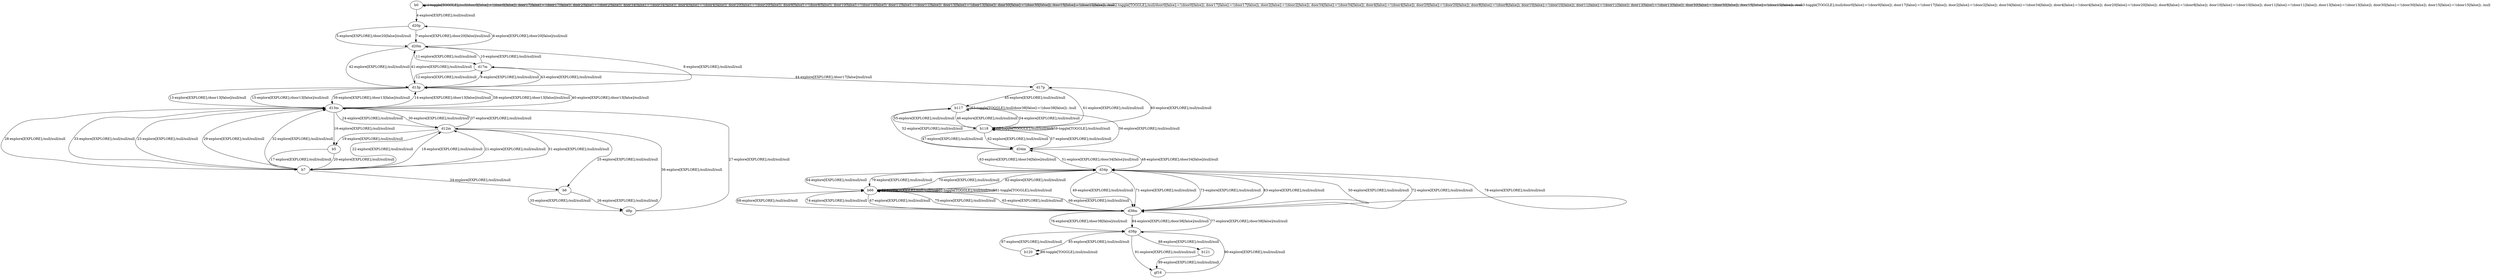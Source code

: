# Total number of goals covered by this test: 2
# b121 --> gf16
# b120 --> b120

digraph g {
"b0" -> "b0" [label = "1-toggle[TOGGLE];/null/door0[false]:=!(door0[false]); door17[false]:=!(door17[false]); door2[false]:=!(door2[false]); door34[false]:=!(door34[false]); door4[false]:=!(door4[false]); door20[false]:=!(door20[false]); door8[false]:=!(door8[false]); door10[false]:=!(door10[false]); door11[false]:=!(door11[false]); door13[false]:=!(door13[false]); door30[false]:=!(door30[false]); door15[false]:=!(door15[false]); /null"];
"b0" -> "b0" [label = "2-toggle[TOGGLE];/null/door0[false]:=!(door0[false]); door17[false]:=!(door17[false]); door2[false]:=!(door2[false]); door34[false]:=!(door34[false]); door4[false]:=!(door4[false]); door20[false]:=!(door20[false]); door8[false]:=!(door8[false]); door10[false]:=!(door10[false]); door11[false]:=!(door11[false]); door13[false]:=!(door13[false]); door30[false]:=!(door30[false]); door15[false]:=!(door15[false]); /null"];
"b0" -> "b0" [label = "3-toggle[TOGGLE];/null/door0[false]:=!(door0[false]); door17[false]:=!(door17[false]); door2[false]:=!(door2[false]); door34[false]:=!(door34[false]); door4[false]:=!(door4[false]); door20[false]:=!(door20[false]); door8[false]:=!(door8[false]); door10[false]:=!(door10[false]); door11[false]:=!(door11[false]); door13[false]:=!(door13[false]); door30[false]:=!(door30[false]); door15[false]:=!(door15[false]); /null"];
"b0" -> "d20p" [label = "4-explore[EXPLORE];/null/null/null"];
"d20p" -> "d20m" [label = "5-explore[EXPLORE];/door20[false]/null/null"];
"d20m" -> "d20p" [label = "6-explore[EXPLORE];/door20[false]/null/null"];
"d20p" -> "d20m" [label = "7-explore[EXPLORE];/door20[false]/null/null"];
"d20m" -> "d13p" [label = "8-explore[EXPLORE];/null/null/null"];
"d13p" -> "d17m" [label = "9-explore[EXPLORE];/null/null/null"];
"d17m" -> "d20m" [label = "10-explore[EXPLORE];/null/null/null"];
"d20m" -> "d17m" [label = "11-explore[EXPLORE];/null/null/null"];
"d17m" -> "d13p" [label = "12-explore[EXPLORE];/null/null/null"];
"d13p" -> "d13m" [label = "13-explore[EXPLORE];/door13[false]/null/null"];
"d13m" -> "d13p" [label = "14-explore[EXPLORE];/door13[false]/null/null"];
"d13p" -> "d13m" [label = "15-explore[EXPLORE];/door13[false]/null/null"];
"d13m" -> "b5" [label = "16-explore[EXPLORE];/null/null/null"];
"b5" -> "b7" [label = "17-explore[EXPLORE];/null/null/null"];
"b7" -> "d12m" [label = "18-explore[EXPLORE];/null/null/null"];
"d12m" -> "b5" [label = "19-explore[EXPLORE];/null/null/null"];
"b5" -> "b7" [label = "20-explore[EXPLORE];/null/null/null"];
"b7" -> "d12m" [label = "21-explore[EXPLORE];/null/null/null"];
"d12m" -> "b7" [label = "22-explore[EXPLORE];/null/null/null"];
"b7" -> "d13m" [label = "23-explore[EXPLORE];/null/null/null"];
"d13m" -> "d12m" [label = "24-explore[EXPLORE];/null/null/null"];
"d12m" -> "b6" [label = "25-explore[EXPLORE];/null/null/null"];
"b6" -> "d8p" [label = "26-explore[EXPLORE];/null/null/null"];
"d8p" -> "d13m" [label = "27-explore[EXPLORE];/null/null/null"];
"d13m" -> "b7" [label = "28-explore[EXPLORE];/null/null/null"];
"b7" -> "d13m" [label = "29-explore[EXPLORE];/null/null/null"];
"d13m" -> "d12m" [label = "30-explore[EXPLORE];/null/null/null"];
"d12m" -> "b7" [label = "31-explore[EXPLORE];/null/null/null"];
"b7" -> "d13m" [label = "32-explore[EXPLORE];/null/null/null"];
"d13m" -> "b7" [label = "33-explore[EXPLORE];/null/null/null"];
"b7" -> "b6" [label = "34-explore[EXPLORE];/null/null/null"];
"b6" -> "d8p" [label = "35-explore[EXPLORE];/null/null/null"];
"d8p" -> "d12m" [label = "36-explore[EXPLORE];/null/null/null"];
"d12m" -> "d13m" [label = "37-explore[EXPLORE];/null/null/null"];
"d13m" -> "d13p" [label = "38-explore[EXPLORE];/door13[false]/null/null"];
"d13p" -> "d13m" [label = "39-explore[EXPLORE];/door13[false]/null/null"];
"d13m" -> "d13p" [label = "40-explore[EXPLORE];/door13[false]/null/null"];
"d13p" -> "d20m" [label = "41-explore[EXPLORE];/null/null/null"];
"d20m" -> "d13p" [label = "42-explore[EXPLORE];/null/null/null"];
"d13p" -> "d17m" [label = "43-explore[EXPLORE];/null/null/null"];
"d17m" -> "d17p" [label = "44-explore[EXPLORE];/door17[false]/null/null"];
"d17p" -> "b117" [label = "45-explore[EXPLORE];/null/null/null"];
"b117" -> "b118" [label = "46-explore[EXPLORE];/null/null/null"];
"b118" -> "d34m" [label = "47-explore[EXPLORE];/null/null/null"];
"d34m" -> "d34p" [label = "48-explore[EXPLORE];/door34[false]/null/null"];
"d34p" -> "d38m" [label = "49-explore[EXPLORE];/null/null/null"];
"d38m" -> "d34p" [label = "50-explore[EXPLORE];/null/null/null"];
"d34p" -> "d34m" [label = "51-explore[EXPLORE];/door34[false]/null/null"];
"d34m" -> "b117" [label = "52-explore[EXPLORE];/null/null/null"];
"b117" -> "b117" [label = "53-toggle[TOGGLE];/null/door38[false]:=!(door38[false]); /null"];
"b117" -> "b118" [label = "54-explore[EXPLORE];/null/null/null"];
"b118" -> "b117" [label = "55-explore[EXPLORE];/null/null/null"];
"b117" -> "d34m" [label = "56-explore[EXPLORE];/null/null/null"];
"d34m" -> "b118" [label = "57-explore[EXPLORE];/null/null/null"];
"b118" -> "b118" [label = "58-toggle[TOGGLE];/null/null/null"];
"b118" -> "b118" [label = "59-toggle[TOGGLE];/null/null/null"];
"b118" -> "d17p" [label = "60-explore[EXPLORE];/null/null/null"];
"d17p" -> "b118" [label = "61-explore[EXPLORE];/null/null/null"];
"b118" -> "d34m" [label = "62-explore[EXPLORE];/null/null/null"];
"d34m" -> "d34p" [label = "63-explore[EXPLORE];/door34[false]/null/null"];
"d34p" -> "b66" [label = "64-explore[EXPLORE];/null/null/null"];
"b66" -> "d38m" [label = "65-explore[EXPLORE];/null/null/null"];
"d38m" -> "b66" [label = "66-explore[EXPLORE];/null/null/null"];
"b66" -> "d38m" [label = "67-explore[EXPLORE];/null/null/null"];
"d38m" -> "b66" [label = "68-explore[EXPLORE];/null/null/null"];
"b66" -> "b66" [label = "69-toggle[TOGGLE];/null/null/null"];
"b66" -> "d34p" [label = "70-explore[EXPLORE];/null/null/null"];
"d34p" -> "d38m" [label = "71-explore[EXPLORE];/null/null/null"];
"d38m" -> "d34p" [label = "72-explore[EXPLORE];/null/null/null"];
"d34p" -> "d38m" [label = "73-explore[EXPLORE];/null/null/null"];
"d38m" -> "b66" [label = "74-explore[EXPLORE];/null/null/null"];
"b66" -> "d38m" [label = "75-explore[EXPLORE];/null/null/null"];
"d38m" -> "d38p" [label = "76-explore[EXPLORE];/door38[false]/null/null"];
"d38p" -> "d38m" [label = "77-explore[EXPLORE];/door38[false]/null/null"];
"d38m" -> "d34p" [label = "78-explore[EXPLORE];/null/null/null"];
"d34p" -> "b66" [label = "79-explore[EXPLORE];/null/null/null"];
"b66" -> "b66" [label = "80-toggle[TOGGLE];/null/null/null"];
"b66" -> "b66" [label = "81-toggle[TOGGLE];/null/null/null"];
"b66" -> "d34p" [label = "82-explore[EXPLORE];/null/null/null"];
"d34p" -> "d38m" [label = "83-explore[EXPLORE];/null/null/null"];
"d38m" -> "d38p" [label = "84-explore[EXPLORE];/door38[false]/null/null"];
"d38p" -> "b120" [label = "85-explore[EXPLORE];/null/null/null"];
"b120" -> "b120" [label = "86-toggle[TOGGLE];/null/null/null"];
"b120" -> "d38p" [label = "87-explore[EXPLORE];/null/null/null"];
"d38p" -> "b121" [label = "88-explore[EXPLORE];/null/null/null"];
"b121" -> "gf16" [label = "89-explore[EXPLORE];/null/null/null"];
"gf16" -> "d38p" [label = "90-explore[EXPLORE];/null/null/null"];
"d38p" -> "gf16" [label = "91-explore[EXPLORE];/null/null/null"];
}
